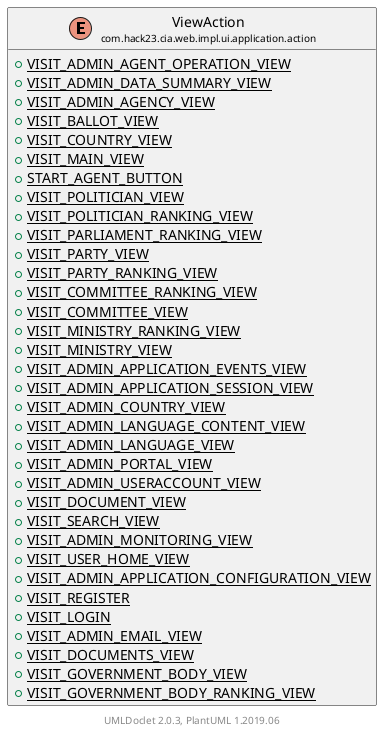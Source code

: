 @startuml
    set namespaceSeparator none
    hide empty fields
    hide empty methods

    enum "<size:14>ViewAction\n<size:10>com.hack23.cia.web.impl.ui.application.action" as com.hack23.cia.web.impl.ui.application.action.ViewAction [[ViewAction.html]] {
        {static} +VISIT_ADMIN_AGENT_OPERATION_VIEW
        {static} +VISIT_ADMIN_DATA_SUMMARY_VIEW
        {static} +VISIT_ADMIN_AGENCY_VIEW
        {static} +VISIT_BALLOT_VIEW
        {static} +VISIT_COUNTRY_VIEW
        {static} +VISIT_MAIN_VIEW
        {static} +START_AGENT_BUTTON
        {static} +VISIT_POLITICIAN_VIEW
        {static} +VISIT_POLITICIAN_RANKING_VIEW
        {static} +VISIT_PARLIAMENT_RANKING_VIEW
        {static} +VISIT_PARTY_VIEW
        {static} +VISIT_PARTY_RANKING_VIEW
        {static} +VISIT_COMMITTEE_RANKING_VIEW
        {static} +VISIT_COMMITTEE_VIEW
        {static} +VISIT_MINISTRY_RANKING_VIEW
        {static} +VISIT_MINISTRY_VIEW
        {static} +VISIT_ADMIN_APPLICATION_EVENTS_VIEW
        {static} +VISIT_ADMIN_APPLICATION_SESSION_VIEW
        {static} +VISIT_ADMIN_COUNTRY_VIEW
        {static} +VISIT_ADMIN_LANGUAGE_CONTENT_VIEW
        {static} +VISIT_ADMIN_LANGUAGE_VIEW
        {static} +VISIT_ADMIN_PORTAL_VIEW
        {static} +VISIT_ADMIN_USERACCOUNT_VIEW
        {static} +VISIT_DOCUMENT_VIEW
        {static} +VISIT_SEARCH_VIEW
        {static} +VISIT_ADMIN_MONITORING_VIEW
        {static} +VISIT_USER_HOME_VIEW
        {static} +VISIT_ADMIN_APPLICATION_CONFIGURATION_VIEW
        {static} +VISIT_REGISTER
        {static} +VISIT_LOGIN
        {static} +VISIT_ADMIN_EMAIL_VIEW
        {static} +VISIT_DOCUMENTS_VIEW
        {static} +VISIT_GOVERNMENT_BODY_VIEW
        {static} +VISIT_GOVERNMENT_BODY_RANKING_VIEW
    }

    center footer UMLDoclet 2.0.3, PlantUML 1.2019.06
@enduml
